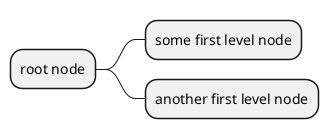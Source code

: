 {
  "sha1": "81hnctbewo5527coi99brvha0lh22so",
  "insertion": {
    "when": "2024-05-30T20:48:21.326Z",
    "user": "plantuml@gmail.com"
  }
}
@startmindmap
* root node
** some first level node
** another first level node
@endmindmap
